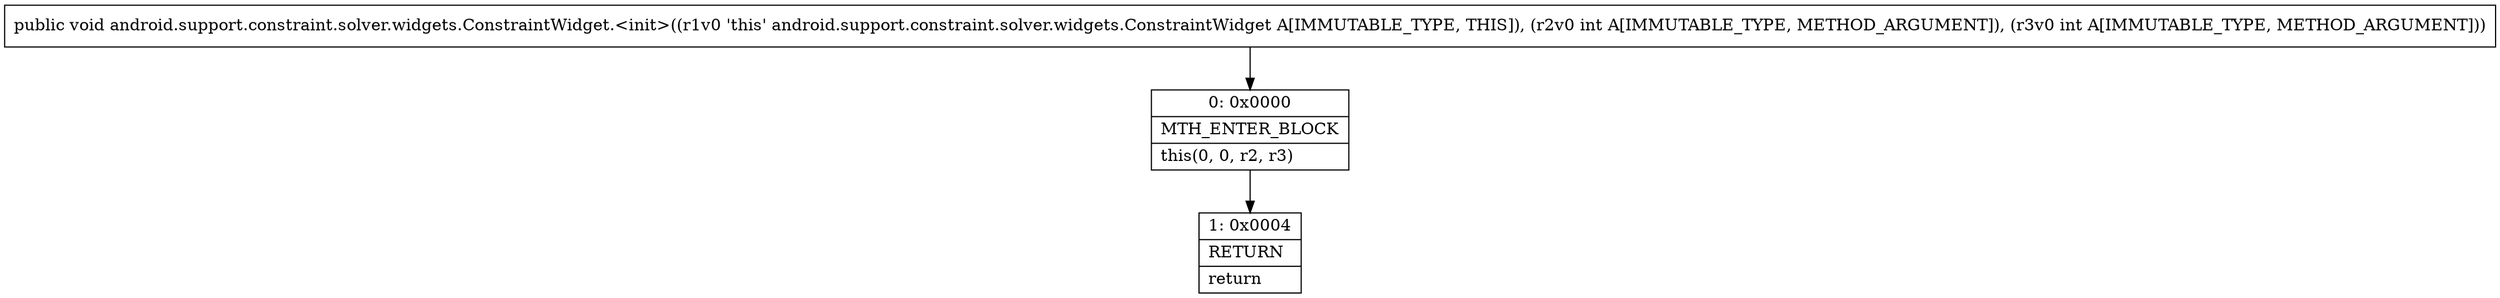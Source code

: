 digraph "CFG forandroid.support.constraint.solver.widgets.ConstraintWidget.\<init\>(II)V" {
Node_0 [shape=record,label="{0\:\ 0x0000|MTH_ENTER_BLOCK\l|this(0, 0, r2, r3)\l}"];
Node_1 [shape=record,label="{1\:\ 0x0004|RETURN\l|return\l}"];
MethodNode[shape=record,label="{public void android.support.constraint.solver.widgets.ConstraintWidget.\<init\>((r1v0 'this' android.support.constraint.solver.widgets.ConstraintWidget A[IMMUTABLE_TYPE, THIS]), (r2v0 int A[IMMUTABLE_TYPE, METHOD_ARGUMENT]), (r3v0 int A[IMMUTABLE_TYPE, METHOD_ARGUMENT])) }"];
MethodNode -> Node_0;
Node_0 -> Node_1;
}


